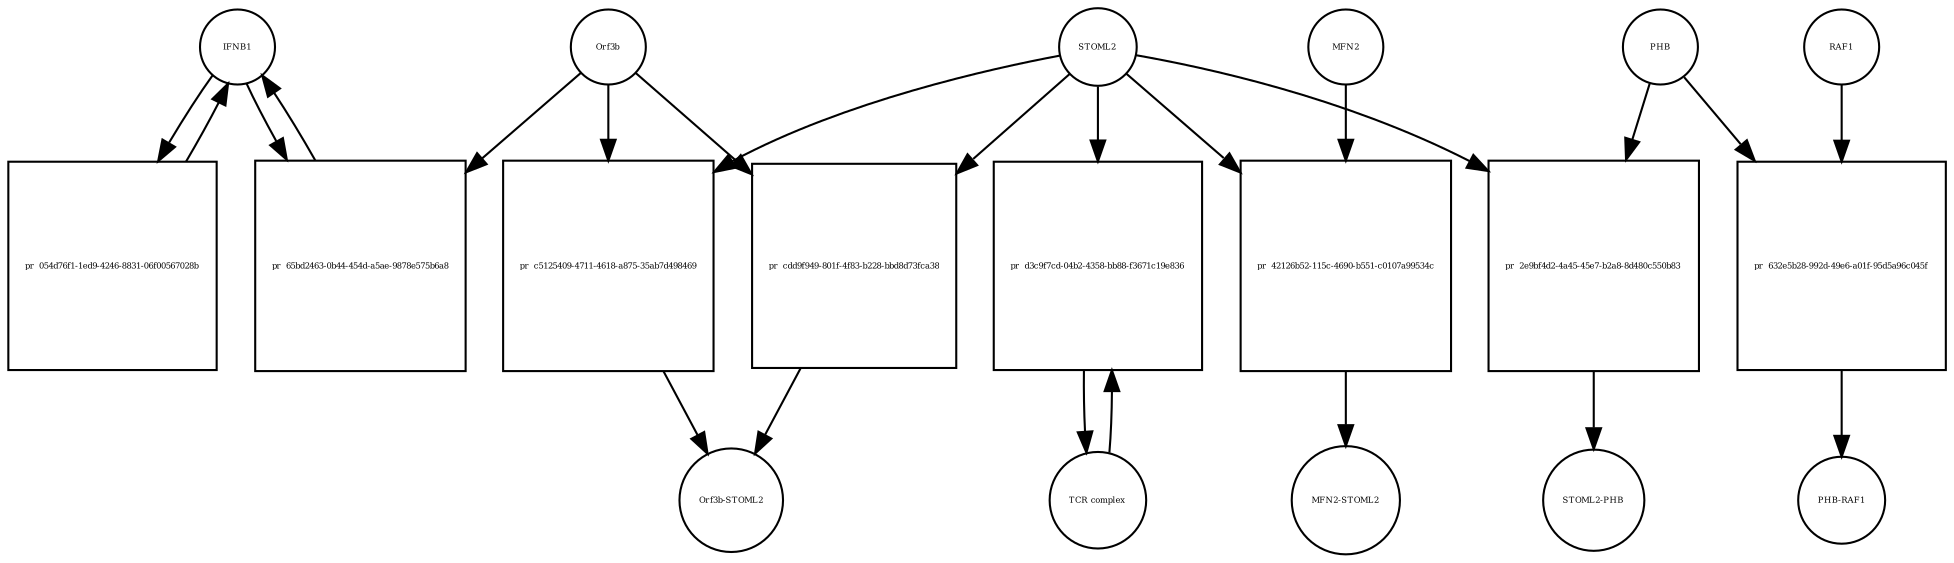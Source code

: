 strict digraph  {
IFNB1 [annotation=urn_miriam_uniprot_P01574, bipartite=0, cls=macromolecule, fontsize=4, label=IFNB1, shape=circle];
"pr_65bd2463-0b44-454d-a5ae-9878e575b6a8" [annotation="", bipartite=1, cls=process, fontsize=4, label="pr_65bd2463-0b44-454d-a5ae-9878e575b6a8", shape=square];
Orf3b [annotation="", bipartite=0, cls=macromolecule, fontsize=4, label=Orf3b, shape=circle];
"pr_054d76f1-1ed9-4246-8831-06f00567028b" [annotation="", bipartite=1, cls=process, fontsize=4, label="pr_054d76f1-1ed9-4246-8831-06f00567028b", shape=square];
STOML2 [annotation=urn_miriam_pubmed_18641330, bipartite=0, cls="macromolecule multimer", fontsize=4, label=STOML2, shape=circle];
"pr_42126b52-115c-4690-b551-c0107a99534c" [annotation="", bipartite=1, cls=process, fontsize=4, label="pr_42126b52-115c-4690-b551-c0107a99534c", shape=square];
MFN2 [annotation=urn_miriam_uniprot_O95140, bipartite=0, cls=macromolecule, fontsize=4, label=MFN2, shape=circle];
"MFN2-STOML2" [annotation="", bipartite=0, cls=complex, fontsize=4, label="MFN2-STOML2", shape=circle];
"pr_c5125409-4711-4618-a875-35ab7d498469" [annotation="", bipartite=1, cls=process, fontsize=4, label="pr_c5125409-4711-4618-a875-35ab7d498469", shape=square];
"Orf3b-STOML2" [annotation="", bipartite=0, cls=complex, fontsize=4, label="Orf3b-STOML2", shape=circle];
"pr_2e9bf4d2-4a45-45e7-b2a8-8d480c550b83" [annotation="", bipartite=1, cls=process, fontsize=4, label="pr_2e9bf4d2-4a45-45e7-b2a8-8d480c550b83", shape=square];
PHB [annotation=urn_miriam_uniprot_P35232, bipartite=0, cls=macromolecule, fontsize=4, label=PHB, shape=circle];
"STOML2-PHB" [annotation="", bipartite=0, cls=complex, fontsize=4, label="STOML2-PHB", shape=circle];
"pr_632e5b28-992d-49e6-a01f-95d5a96c045f" [annotation="", bipartite=1, cls=process, fontsize=4, label="pr_632e5b28-992d-49e6-a01f-95d5a96c045f", shape=square];
RAF1 [annotation=urn_miriam_uniprot_P04049, bipartite=0, cls=macromolecule, fontsize=4, label=RAF1, shape=circle];
"PHB-RAF1" [annotation="", bipartite=0, cls=complex, fontsize=4, label="PHB-RAF1", shape=circle];
"pr_cdd9f949-801f-4f83-b228-bbd8d73fca38" [annotation="", bipartite=1, cls=process, fontsize=4, label="pr_cdd9f949-801f-4f83-b228-bbd8d73fca38", shape=square];
"pr_d3c9f7cd-04b2-4358-bb88-f3671c19e836" [annotation="", bipartite=1, cls=process, fontsize=4, label="pr_d3c9f7cd-04b2-4358-bb88-f3671c19e836", shape=square];
"TCR complex" [annotation="urn_miriam_uniprot_P07766|urn_miriam_uniprot_P04234|urn_miriam_uniprot_P09693|urn_miriam_uniprot_P20963|urn_miriam_uniprot_P01848|urn_miriam_uniprot_Q9UJZ1|urn_miriam_uniprot_P0DSE2", bipartite=0, cls=complex, fontsize=4, label="TCR complex", shape=circle];
IFNB1 -> "pr_65bd2463-0b44-454d-a5ae-9878e575b6a8"  [annotation="", interaction_type=consumption];
IFNB1 -> "pr_054d76f1-1ed9-4246-8831-06f00567028b"  [annotation="", interaction_type=consumption];
"pr_65bd2463-0b44-454d-a5ae-9878e575b6a8" -> IFNB1  [annotation="", interaction_type=production];
Orf3b -> "pr_65bd2463-0b44-454d-a5ae-9878e575b6a8"  [annotation="", interaction_type=inhibition];
Orf3b -> "pr_c5125409-4711-4618-a875-35ab7d498469"  [annotation="", interaction_type=consumption];
Orf3b -> "pr_cdd9f949-801f-4f83-b228-bbd8d73fca38"  [annotation="", interaction_type=consumption];
"pr_054d76f1-1ed9-4246-8831-06f00567028b" -> IFNB1  [annotation="", interaction_type=production];
STOML2 -> "pr_42126b52-115c-4690-b551-c0107a99534c"  [annotation="", interaction_type=consumption];
STOML2 -> "pr_c5125409-4711-4618-a875-35ab7d498469"  [annotation="", interaction_type=consumption];
STOML2 -> "pr_2e9bf4d2-4a45-45e7-b2a8-8d480c550b83"  [annotation="", interaction_type=consumption];
STOML2 -> "pr_cdd9f949-801f-4f83-b228-bbd8d73fca38"  [annotation="", interaction_type=consumption];
STOML2 -> "pr_d3c9f7cd-04b2-4358-bb88-f3671c19e836"  [annotation="", interaction_type=consumption];
"pr_42126b52-115c-4690-b551-c0107a99534c" -> "MFN2-STOML2"  [annotation="", interaction_type=production];
MFN2 -> "pr_42126b52-115c-4690-b551-c0107a99534c"  [annotation="", interaction_type=consumption];
"pr_c5125409-4711-4618-a875-35ab7d498469" -> "Orf3b-STOML2"  [annotation="", interaction_type=production];
"pr_2e9bf4d2-4a45-45e7-b2a8-8d480c550b83" -> "STOML2-PHB"  [annotation="", interaction_type=production];
PHB -> "pr_2e9bf4d2-4a45-45e7-b2a8-8d480c550b83"  [annotation="", interaction_type=consumption];
PHB -> "pr_632e5b28-992d-49e6-a01f-95d5a96c045f"  [annotation="", interaction_type=consumption];
"pr_632e5b28-992d-49e6-a01f-95d5a96c045f" -> "PHB-RAF1"  [annotation="", interaction_type=production];
RAF1 -> "pr_632e5b28-992d-49e6-a01f-95d5a96c045f"  [annotation="", interaction_type=consumption];
"pr_cdd9f949-801f-4f83-b228-bbd8d73fca38" -> "Orf3b-STOML2"  [annotation="", interaction_type=production];
"pr_d3c9f7cd-04b2-4358-bb88-f3671c19e836" -> "TCR complex"  [annotation="", interaction_type=production];
"TCR complex" -> "pr_d3c9f7cd-04b2-4358-bb88-f3671c19e836"  [annotation="", interaction_type=consumption];
}
